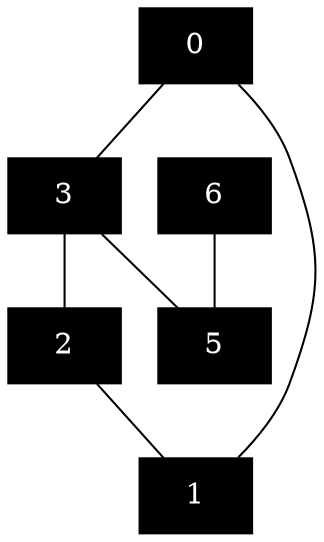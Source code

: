 graph G { 
	edge [color="black"];
	node [shape="circle", color="white", fontcolor="black", style="filled"];
	0 [label="0", shape="box", color="black", fontcolor="white"];
	1 [label="1", shape="box", color="black", fontcolor="white"];
	2 [label="2", shape="box", color="black", fontcolor="white"];
	3 [label="3", shape="box", color="black", fontcolor="white"];
	5 [label="5", shape="box", color="black", fontcolor="white"];
	6 [label="6", shape="box", color="black", fontcolor="white"];
	0 -- 3 ;
	1 -- 0 ;
	2 -- 1 ;
	3 -- 2 ;
	3 -- 5 ;
	6 -- 5 ;
}
